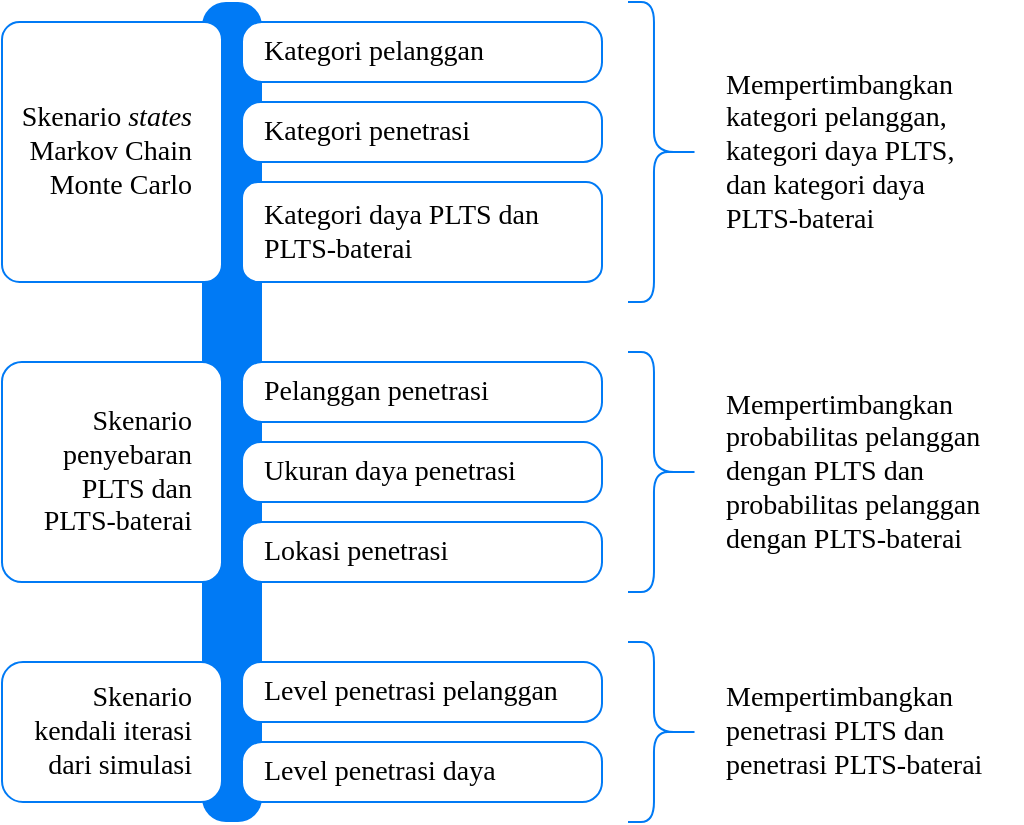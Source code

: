 <mxfile version="12.3.2" type="device" pages="1"><diagram id="acDC8BGalWefmWMQ4k_I" name="Page-1"><mxGraphModel dx="932" dy="626" grid="1" gridSize="10" guides="1" tooltips="1" connect="1" arrows="1" fold="1" page="1" pageScale="1" pageWidth="827" pageHeight="1169" math="0" shadow="0"><root><mxCell id="0"/><mxCell id="1" parent="0"/><mxCell id="HfrrCRh0wN7MGi_GDizr-17" value="" style="rounded=1;whiteSpace=wrap;html=1;strokeColor=none;fillColor=#007AF5;fontFamily=Times New Roman;fontSize=14;arcSize=40;" parent="1" vertex="1"><mxGeometry x="160" y="170" width="30" height="410" as="geometry"/></mxCell><mxCell id="HfrrCRh0wN7MGi_GDizr-21" value="&lt;span style=&quot;white-space: normal&quot;&gt;Skenario&amp;nbsp;&lt;/span&gt;&lt;i style=&quot;white-space: normal&quot;&gt;states&lt;br&gt;&lt;/i&gt;&lt;span style=&quot;white-space: normal&quot;&gt;Markov&amp;nbsp;&lt;/span&gt;&lt;span style=&quot;white-space: normal&quot;&gt;Chain Monte Carlo&lt;/span&gt;" style="rounded=1;whiteSpace=wrap;html=1;strokeColor=#007AF5;strokeWidth=1;fillColor=#ffffff;fontFamily=Times New Roman;fontSize=14;align=right;spacing=15;arcSize=8;" parent="1" vertex="1"><mxGeometry x="60" y="180" width="110" height="130" as="geometry"/></mxCell><mxCell id="HfrrCRh0wN7MGi_GDizr-22" value="Skenario penyebaran&lt;br&gt;PLTS dan&lt;br&gt;PLTS-baterai" style="rounded=1;whiteSpace=wrap;html=1;strokeColor=#007AF5;strokeWidth=1;fillColor=#ffffff;fontFamily=Times New Roman;fontSize=14;arcSize=9;align=right;spacing=15;" parent="1" vertex="1"><mxGeometry x="60" y="350" width="110" height="110" as="geometry"/></mxCell><mxCell id="HfrrCRh0wN7MGi_GDizr-23" value="Skenario&lt;br&gt;kendali iterasi&lt;br&gt;dari simulasi" style="rounded=1;whiteSpace=wrap;html=1;strokeColor=#007AF5;strokeWidth=1;fillColor=#ffffff;fontFamily=Times New Roman;fontSize=14;align=right;spacing=15;" parent="1" vertex="1"><mxGeometry x="60" y="500" width="110" height="70" as="geometry"/></mxCell><mxCell id="HfrrCRh0wN7MGi_GDizr-24" value="Kategori pelanggan" style="rounded=1;whiteSpace=wrap;html=1;strokeColor=#007AF5;strokeWidth=1;fillColor=#ffffff;fontFamily=Times New Roman;fontSize=14;arcSize=33;align=left;spacing=11;" parent="1" vertex="1"><mxGeometry x="180" y="180" width="180" height="30" as="geometry"/></mxCell><mxCell id="HfrrCRh0wN7MGi_GDizr-25" value="Kategori penetrasi" style="rounded=1;whiteSpace=wrap;html=1;strokeColor=#007AF5;strokeWidth=1;fillColor=#ffffff;fontFamily=Times New Roman;fontSize=14;arcSize=31;align=left;spacing=11;" parent="1" vertex="1"><mxGeometry x="180" y="220" width="180" height="30" as="geometry"/></mxCell><mxCell id="HfrrCRh0wN7MGi_GDizr-26" value="Ukuran daya penetrasi" style="rounded=1;whiteSpace=wrap;html=1;strokeColor=#007AF5;strokeWidth=1;fillColor=#ffffff;fontFamily=Times New Roman;fontSize=14;arcSize=31;align=left;spacing=11;" parent="1" vertex="1"><mxGeometry x="180" y="390" width="180" height="30" as="geometry"/></mxCell><mxCell id="HfrrCRh0wN7MGi_GDizr-28" value="Pelanggan penetrasi" style="rounded=1;whiteSpace=wrap;html=1;strokeColor=#007AF5;strokeWidth=1;fillColor=#ffffff;fontFamily=Times New Roman;fontSize=14;arcSize=33;align=left;spacing=11;" parent="1" vertex="1"><mxGeometry x="180" y="350" width="180" height="30" as="geometry"/></mxCell><mxCell id="HfrrCRh0wN7MGi_GDizr-29" value="Lokasi penetrasi" style="rounded=1;whiteSpace=wrap;html=1;strokeColor=#007AF5;strokeWidth=1;fillColor=#ffffff;fontFamily=Times New Roman;fontSize=14;arcSize=33;align=left;spacing=11;" parent="1" vertex="1"><mxGeometry x="180" y="430" width="180" height="30" as="geometry"/></mxCell><mxCell id="HfrrCRh0wN7MGi_GDizr-31" value="Level penetrasi pelanggan" style="rounded=1;whiteSpace=wrap;html=1;strokeColor=#007AF5;strokeWidth=1;fillColor=#ffffff;fontFamily=Times New Roman;fontSize=14;arcSize=31;align=left;spacing=11;" parent="1" vertex="1"><mxGeometry x="180" y="500" width="180" height="30" as="geometry"/></mxCell><mxCell id="HfrrCRh0wN7MGi_GDizr-32" value="Level penetrasi daya" style="rounded=1;whiteSpace=wrap;html=1;strokeColor=#007AF5;strokeWidth=1;fillColor=#ffffff;fontFamily=Times New Roman;fontSize=14;arcSize=33;align=left;spacing=11;" parent="1" vertex="1"><mxGeometry x="180" y="540" width="180" height="30" as="geometry"/></mxCell><mxCell id="ZP0ZpAp37-PGpw9-xVaq-1" value="" style="shape=curlyBracket;whiteSpace=wrap;html=1;rounded=1;flipH=1;strokeColor=#007AF5;size=0.649;" parent="1" vertex="1"><mxGeometry x="373" y="345" width="37" height="120" as="geometry"/></mxCell><mxCell id="ZP0ZpAp37-PGpw9-xVaq-2" value="Mempertimbangkan&lt;br&gt;probabilitas pelanggan&lt;br&gt;dengan PLTS dan&lt;br&gt;probabilitas pelanggan&lt;br&gt;dengan PLTS-baterai&amp;nbsp;" style="text;html=1;align=left;verticalAlign=middle;resizable=0;points=[];;autosize=1;fontFamily=Times New Roman;fontSize=14;" parent="1" vertex="1"><mxGeometry x="420" y="360" width="140" height="90" as="geometry"/></mxCell><mxCell id="ZP0ZpAp37-PGpw9-xVaq-3" value="Kategori daya PLTS dan PLTS-baterai" style="rounded=1;whiteSpace=wrap;html=1;strokeColor=#007AF5;strokeWidth=1;fillColor=#ffffff;fontFamily=Times New Roman;fontSize=14;arcSize=16;align=left;spacing=11;" parent="1" vertex="1"><mxGeometry x="180" y="260" width="180" height="50" as="geometry"/></mxCell><mxCell id="ZP0ZpAp37-PGpw9-xVaq-4" value="" style="shape=curlyBracket;whiteSpace=wrap;html=1;rounded=1;flipH=1;strokeColor=#007AF5;size=0.649;" parent="1" vertex="1"><mxGeometry x="373" y="170" width="37" height="150" as="geometry"/></mxCell><mxCell id="ZP0ZpAp37-PGpw9-xVaq-5" value="Mempertimbangkan&lt;br&gt;kategori pelanggan,&lt;br&gt;kategori daya PLTS,&lt;br&gt;dan kategori daya&lt;br&gt;PLTS-baterai&amp;nbsp;" style="text;html=1;align=left;verticalAlign=middle;resizable=0;points=[];;autosize=1;fontFamily=Times New Roman;fontSize=14;" parent="1" vertex="1"><mxGeometry x="420" y="200" width="130" height="90" as="geometry"/></mxCell><mxCell id="ZP0ZpAp37-PGpw9-xVaq-6" value="" style="shape=curlyBracket;whiteSpace=wrap;html=1;rounded=1;flipH=1;strokeColor=#007AF5;size=0.649;" parent="1" vertex="1"><mxGeometry x="373" y="490" width="37" height="90" as="geometry"/></mxCell><mxCell id="ZP0ZpAp37-PGpw9-xVaq-7" value="Mempertimbangkan&lt;br&gt;penetrasi PLTS dan&lt;br&gt;penetrasi PLTS-baterai&amp;nbsp;" style="text;html=1;align=left;verticalAlign=middle;resizable=0;points=[];;autosize=1;fontFamily=Times New Roman;fontSize=14;" parent="1" vertex="1"><mxGeometry x="420" y="505" width="150" height="60" as="geometry"/></mxCell></root></mxGraphModel></diagram></mxfile>